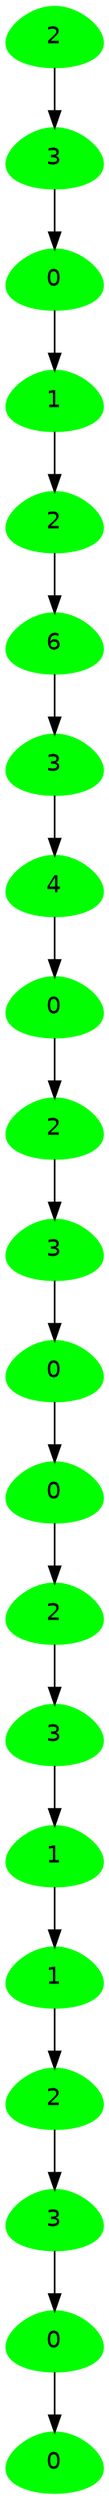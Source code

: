 digraph structs {
	node [color=green fontname=Helvetica shape=egg style=filled]
	0 [label=2]
	1 [label=3]
	0 -> 1
	rankdir=TB
	1 [label=3]
	2 [label=0]
	1 -> 2
	rankdir=TB
	2 [label=0]
	3 [label=1]
	2 -> 3
	rankdir=TB
	3 [label=1]
	4 [label=2]
	3 -> 4
	rankdir=TB
	4 [label=2]
	5 [label=6]
	4 -> 5
	rankdir=TB
	5 [label=6]
	6 [label=3]
	5 -> 6
	rankdir=TB
	6 [label=3]
	7 [label=4]
	6 -> 7
	rankdir=TB
	7 [label=4]
	8 [label=0]
	7 -> 8
	rankdir=TB
	8 [label=0]
	9 [label=2]
	8 -> 9
	rankdir=TB
	9 [label=2]
	10 [label=3]
	9 -> 10
	rankdir=TB
	10 [label=3]
	11 [label=0]
	10 -> 11
	rankdir=TB
	11 [label=0]
	12 [label=0]
	11 -> 12
	rankdir=TB
	12 [label=0]
	13 [label=2]
	12 -> 13
	rankdir=TB
	13 [label=2]
	14 [label=3]
	13 -> 14
	rankdir=TB
	14 [label=3]
	15 [label=1]
	14 -> 15
	rankdir=TB
	15 [label=1]
	16 [label=1]
	15 -> 16
	rankdir=TB
	16 [label=1]
	17 [label=2]
	16 -> 17
	rankdir=TB
	17 [label=2]
	18 [label=3]
	17 -> 18
	rankdir=TB
	18 [label=3]
	19 [label=0]
	18 -> 19
	rankdir=TB
	19 [label=0]
	20 [label=0]
	19 -> 20
	rankdir=TB
}
